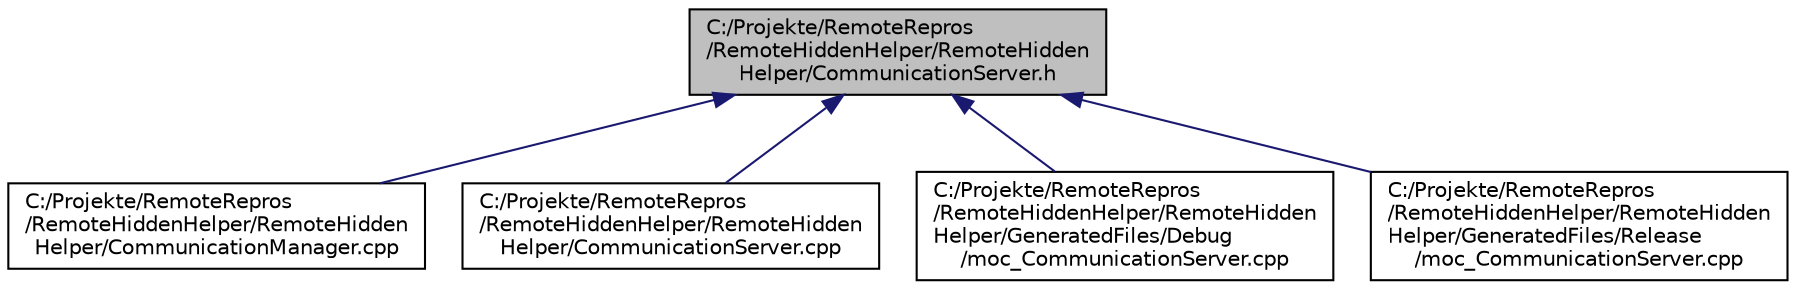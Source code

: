digraph "C:/Projekte/RemoteRepros/RemoteHiddenHelper/RemoteHiddenHelper/CommunicationServer.h"
{
  edge [fontname="Helvetica",fontsize="10",labelfontname="Helvetica",labelfontsize="10"];
  node [fontname="Helvetica",fontsize="10",shape=record];
  Node6 [label="C:/Projekte/RemoteRepros\l/RemoteHiddenHelper/RemoteHidden\lHelper/CommunicationServer.h",height=0.2,width=0.4,color="black", fillcolor="grey75", style="filled", fontcolor="black"];
  Node6 -> Node7 [dir="back",color="midnightblue",fontsize="10",style="solid",fontname="Helvetica"];
  Node7 [label="C:/Projekte/RemoteRepros\l/RemoteHiddenHelper/RemoteHidden\lHelper/CommunicationManager.cpp",height=0.2,width=0.4,color="black", fillcolor="white", style="filled",URL="$_communication_manager_8cpp.html"];
  Node6 -> Node8 [dir="back",color="midnightblue",fontsize="10",style="solid",fontname="Helvetica"];
  Node8 [label="C:/Projekte/RemoteRepros\l/RemoteHiddenHelper/RemoteHidden\lHelper/CommunicationServer.cpp",height=0.2,width=0.4,color="black", fillcolor="white", style="filled",URL="$_communication_server_8cpp.html"];
  Node6 -> Node9 [dir="back",color="midnightblue",fontsize="10",style="solid",fontname="Helvetica"];
  Node9 [label="C:/Projekte/RemoteRepros\l/RemoteHiddenHelper/RemoteHidden\lHelper/GeneratedFiles/Debug\l/moc_CommunicationServer.cpp",height=0.2,width=0.4,color="black", fillcolor="white", style="filled",URL="$_debug_2moc___communication_server_8cpp.html"];
  Node6 -> Node10 [dir="back",color="midnightblue",fontsize="10",style="solid",fontname="Helvetica"];
  Node10 [label="C:/Projekte/RemoteRepros\l/RemoteHiddenHelper/RemoteHidden\lHelper/GeneratedFiles/Release\l/moc_CommunicationServer.cpp",height=0.2,width=0.4,color="black", fillcolor="white", style="filled",URL="$_release_2moc___communication_server_8cpp.html"];
}
